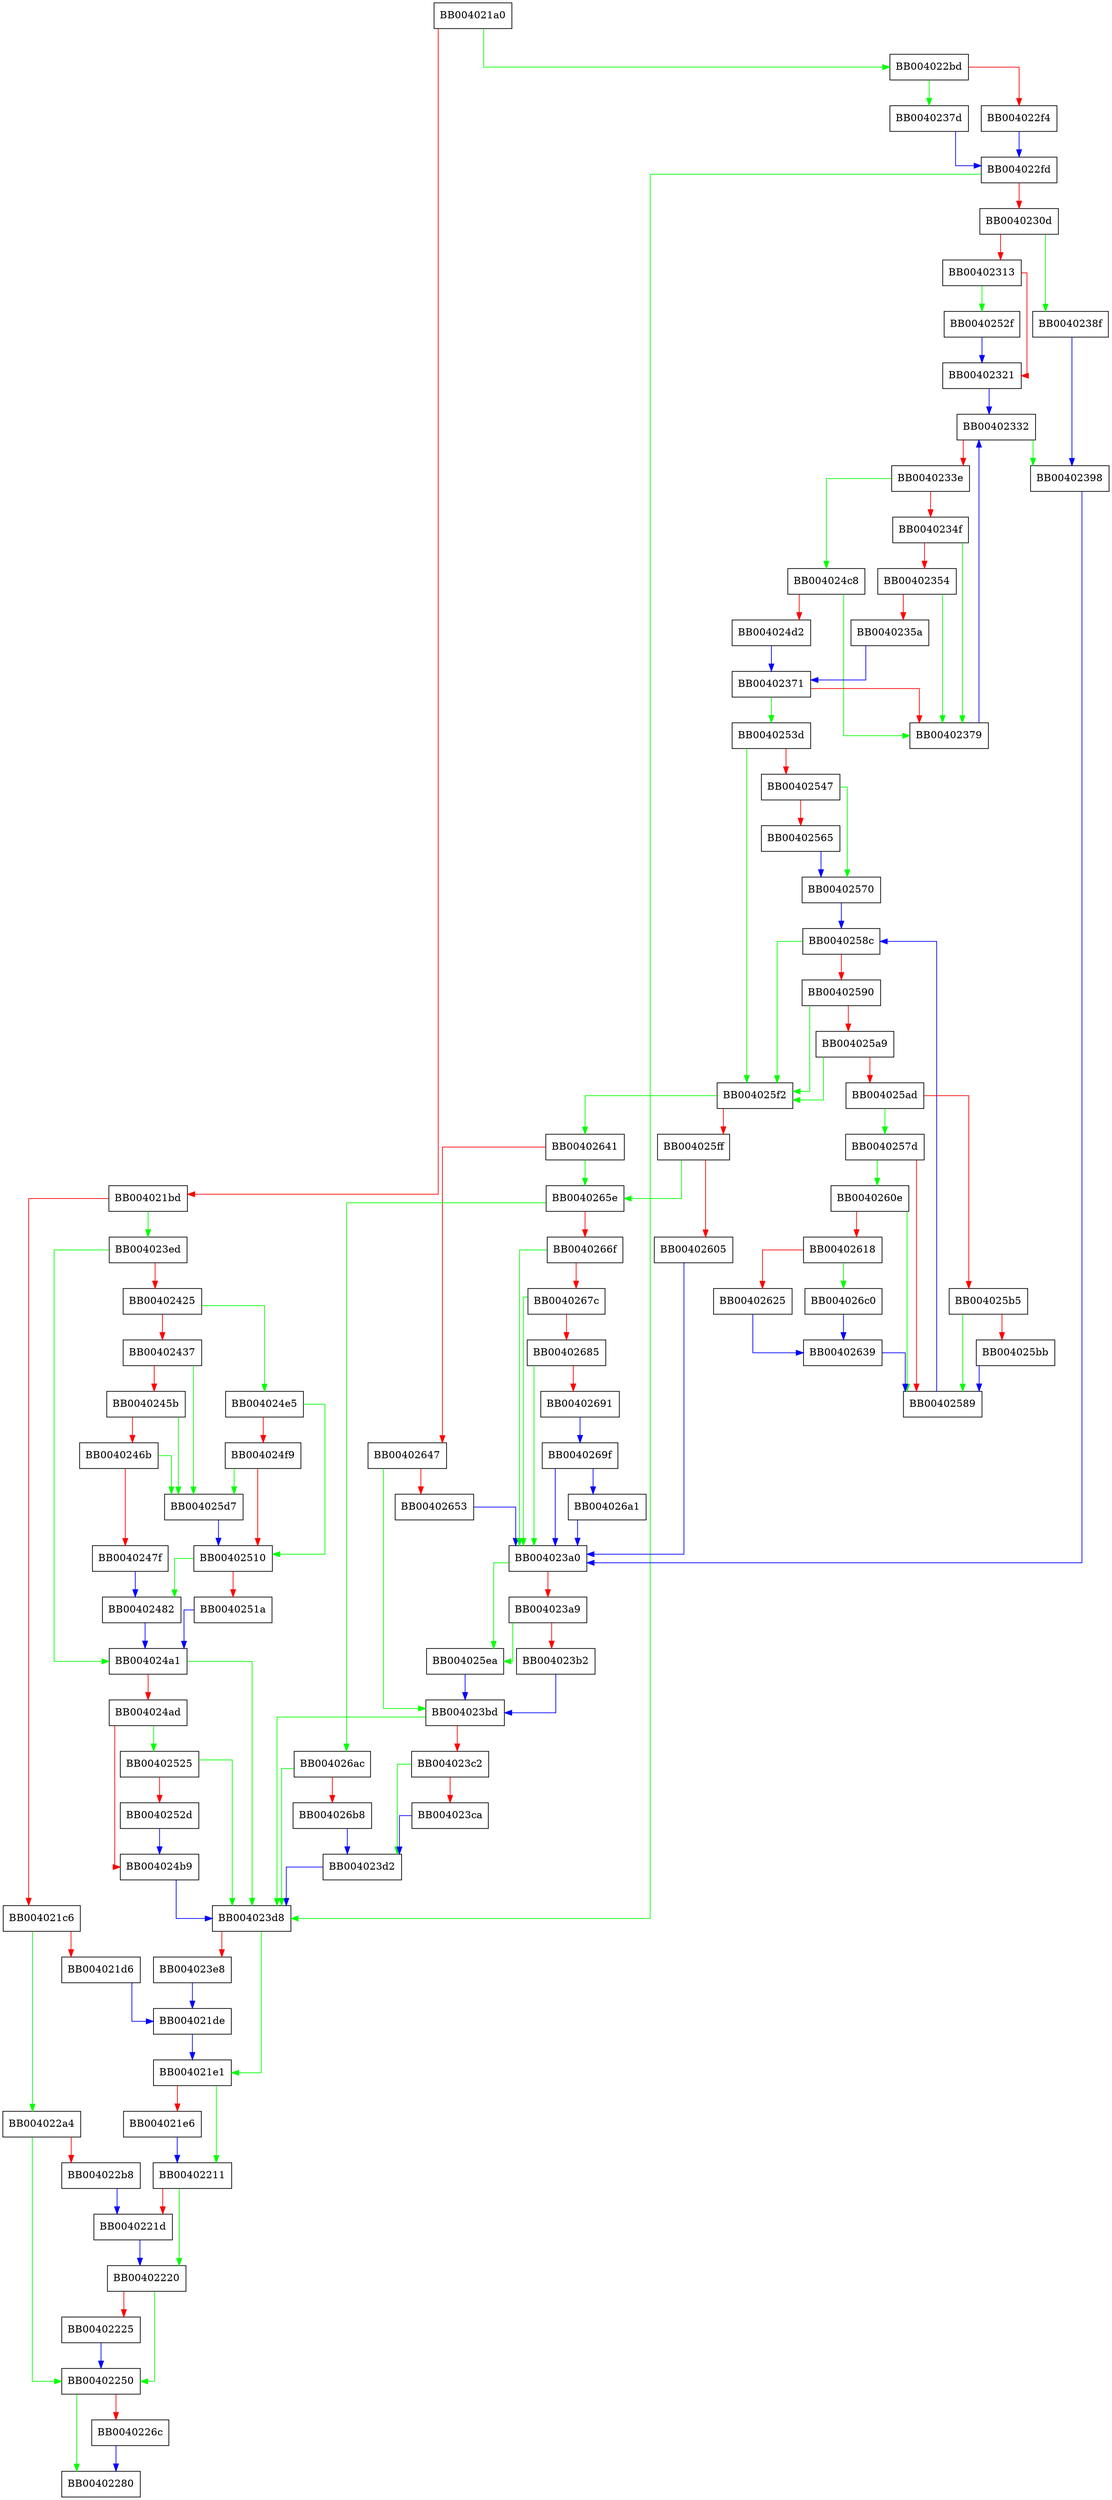 digraph init_cacheinfo {
  node [shape="box"];
  graph [splines=ortho];
  BB004021a0 -> BB004022bd [color="green"];
  BB004021a0 -> BB004021bd [color="red"];
  BB004021bd -> BB004023ed [color="green"];
  BB004021bd -> BB004021c6 [color="red"];
  BB004021c6 -> BB004022a4 [color="green"];
  BB004021c6 -> BB004021d6 [color="red"];
  BB004021d6 -> BB004021de [color="blue"];
  BB004021de -> BB004021e1 [color="blue"];
  BB004021e1 -> BB00402211 [color="green"];
  BB004021e1 -> BB004021e6 [color="red"];
  BB004021e6 -> BB00402211 [color="blue"];
  BB00402211 -> BB00402220 [color="green"];
  BB00402211 -> BB0040221d [color="red"];
  BB0040221d -> BB00402220 [color="blue"];
  BB00402220 -> BB00402250 [color="green"];
  BB00402220 -> BB00402225 [color="red"];
  BB00402225 -> BB00402250 [color="blue"];
  BB00402250 -> BB00402280 [color="green"];
  BB00402250 -> BB0040226c [color="red"];
  BB0040226c -> BB00402280 [color="blue"];
  BB004022a4 -> BB00402250 [color="green"];
  BB004022a4 -> BB004022b8 [color="red"];
  BB004022b8 -> BB0040221d [color="blue"];
  BB004022bd -> BB0040237d [color="green"];
  BB004022bd -> BB004022f4 [color="red"];
  BB004022f4 -> BB004022fd [color="blue"];
  BB004022fd -> BB004023d8 [color="green"];
  BB004022fd -> BB0040230d [color="red"];
  BB0040230d -> BB0040238f [color="green"];
  BB0040230d -> BB00402313 [color="red"];
  BB00402313 -> BB0040252f [color="green"];
  BB00402313 -> BB00402321 [color="red"];
  BB00402321 -> BB00402332 [color="blue"];
  BB00402332 -> BB00402398 [color="green"];
  BB00402332 -> BB0040233e [color="red"];
  BB0040233e -> BB004024c8 [color="green"];
  BB0040233e -> BB0040234f [color="red"];
  BB0040234f -> BB00402379 [color="green"];
  BB0040234f -> BB00402354 [color="red"];
  BB00402354 -> BB00402379 [color="green"];
  BB00402354 -> BB0040235a [color="red"];
  BB0040235a -> BB00402371 [color="blue"];
  BB00402371 -> BB0040253d [color="green"];
  BB00402371 -> BB00402379 [color="red"];
  BB00402379 -> BB00402332 [color="blue"];
  BB0040237d -> BB004022fd [color="blue"];
  BB0040238f -> BB00402398 [color="blue"];
  BB00402398 -> BB004023a0 [color="blue"];
  BB004023a0 -> BB004025ea [color="green"];
  BB004023a0 -> BB004023a9 [color="red"];
  BB004023a9 -> BB004025ea [color="green"];
  BB004023a9 -> BB004023b2 [color="red"];
  BB004023b2 -> BB004023bd [color="blue"];
  BB004023bd -> BB004023d8 [color="green"];
  BB004023bd -> BB004023c2 [color="red"];
  BB004023c2 -> BB004023d2 [color="green"];
  BB004023c2 -> BB004023ca [color="red"];
  BB004023ca -> BB004023d2 [color="blue"];
  BB004023d2 -> BB004023d8 [color="blue"];
  BB004023d8 -> BB004021e1 [color="green"];
  BB004023d8 -> BB004023e8 [color="red"];
  BB004023e8 -> BB004021de [color="blue"];
  BB004023ed -> BB004024a1 [color="green"];
  BB004023ed -> BB00402425 [color="red"];
  BB00402425 -> BB004024e5 [color="green"];
  BB00402425 -> BB00402437 [color="red"];
  BB00402437 -> BB004025d7 [color="green"];
  BB00402437 -> BB0040245b [color="red"];
  BB0040245b -> BB004025d7 [color="green"];
  BB0040245b -> BB0040246b [color="red"];
  BB0040246b -> BB004025d7 [color="green"];
  BB0040246b -> BB0040247f [color="red"];
  BB0040247f -> BB00402482 [color="blue"];
  BB00402482 -> BB004024a1 [color="blue"];
  BB004024a1 -> BB004023d8 [color="green"];
  BB004024a1 -> BB004024ad [color="red"];
  BB004024ad -> BB00402525 [color="green"];
  BB004024ad -> BB004024b9 [color="red"];
  BB004024b9 -> BB004023d8 [color="blue"];
  BB004024c8 -> BB00402379 [color="green"];
  BB004024c8 -> BB004024d2 [color="red"];
  BB004024d2 -> BB00402371 [color="blue"];
  BB004024e5 -> BB00402510 [color="green"];
  BB004024e5 -> BB004024f9 [color="red"];
  BB004024f9 -> BB004025d7 [color="green"];
  BB004024f9 -> BB00402510 [color="red"];
  BB00402510 -> BB00402482 [color="green"];
  BB00402510 -> BB0040251a [color="red"];
  BB0040251a -> BB004024a1 [color="blue"];
  BB00402525 -> BB004023d8 [color="green"];
  BB00402525 -> BB0040252d [color="red"];
  BB0040252d -> BB004024b9 [color="blue"];
  BB0040252f -> BB00402321 [color="blue"];
  BB0040253d -> BB004025f2 [color="green"];
  BB0040253d -> BB00402547 [color="red"];
  BB00402547 -> BB00402570 [color="green"];
  BB00402547 -> BB00402565 [color="red"];
  BB00402565 -> BB00402570 [color="blue"];
  BB00402570 -> BB0040258c [color="blue"];
  BB0040257d -> BB0040260e [color="green"];
  BB0040257d -> BB00402589 [color="red"];
  BB00402589 -> BB0040258c [color="blue"];
  BB0040258c -> BB004025f2 [color="green"];
  BB0040258c -> BB00402590 [color="red"];
  BB00402590 -> BB004025f2 [color="green"];
  BB00402590 -> BB004025a9 [color="red"];
  BB004025a9 -> BB004025f2 [color="green"];
  BB004025a9 -> BB004025ad [color="red"];
  BB004025ad -> BB0040257d [color="green"];
  BB004025ad -> BB004025b5 [color="red"];
  BB004025b5 -> BB00402589 [color="green"];
  BB004025b5 -> BB004025bb [color="red"];
  BB004025bb -> BB00402589 [color="blue"];
  BB004025d7 -> BB00402510 [color="blue"];
  BB004025ea -> BB004023bd [color="blue"];
  BB004025f2 -> BB00402641 [color="green"];
  BB004025f2 -> BB004025ff [color="red"];
  BB004025ff -> BB0040265e [color="green"];
  BB004025ff -> BB00402605 [color="red"];
  BB00402605 -> BB004023a0 [color="blue"];
  BB0040260e -> BB00402589 [color="green"];
  BB0040260e -> BB00402618 [color="red"];
  BB00402618 -> BB004026c0 [color="green"];
  BB00402618 -> BB00402625 [color="red"];
  BB00402625 -> BB00402639 [color="blue"];
  BB00402639 -> BB00402589 [color="blue"];
  BB00402641 -> BB0040265e [color="green"];
  BB00402641 -> BB00402647 [color="red"];
  BB00402647 -> BB004023bd [color="green"];
  BB00402647 -> BB00402653 [color="red"];
  BB00402653 -> BB004023a0 [color="blue"];
  BB0040265e -> BB004026ac [color="green"];
  BB0040265e -> BB0040266f [color="red"];
  BB0040266f -> BB004023a0 [color="green"];
  BB0040266f -> BB0040267c [color="red"];
  BB0040267c -> BB004023a0 [color="green"];
  BB0040267c -> BB00402685 [color="red"];
  BB00402685 -> BB004023a0 [color="green"];
  BB00402685 -> BB00402691 [color="red"];
  BB00402691 -> BB0040269f [color="blue"];
  BB0040269f -> BB004026a1 [color="blue"];
  BB0040269f -> BB004023a0 [color="blue"];
  BB004026a1 -> BB004023a0 [color="blue"];
  BB004026ac -> BB004023d8 [color="green"];
  BB004026ac -> BB004026b8 [color="red"];
  BB004026b8 -> BB004023d2 [color="blue"];
  BB004026c0 -> BB00402639 [color="blue"];
}